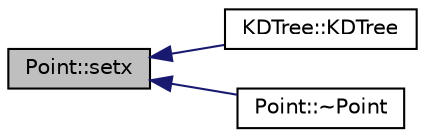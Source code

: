digraph "Point::setx"
{
 // INTERACTIVE_SVG=YES
  bgcolor="transparent";
  edge [fontname="Helvetica",fontsize="10",labelfontname="Helvetica",labelfontsize="10"];
  node [fontname="Helvetica",fontsize="10",shape=record];
  rankdir="LR";
  Node1 [label="Point::setx",height=0.2,width=0.4,color="black", fillcolor="grey75", style="filled", fontcolor="black"];
  Node1 -> Node2 [dir="back",color="midnightblue",fontsize="10",style="solid",fontname="Helvetica"];
  Node2 [label="KDTree::KDTree",height=0.2,width=0.4,color="black",URL="$class_k_d_tree.html#a8f658d6d9211976a26b0f60471880e4a"];
  Node1 -> Node3 [dir="back",color="midnightblue",fontsize="10",style="solid",fontname="Helvetica"];
  Node3 [label="Point::~Point",height=0.2,width=0.4,color="black",URL="$class_point.html#a364091762d6aa1aa5983d36fd7d8b6d5",tooltip="Point Class&#39;s Destructor. "];
}
